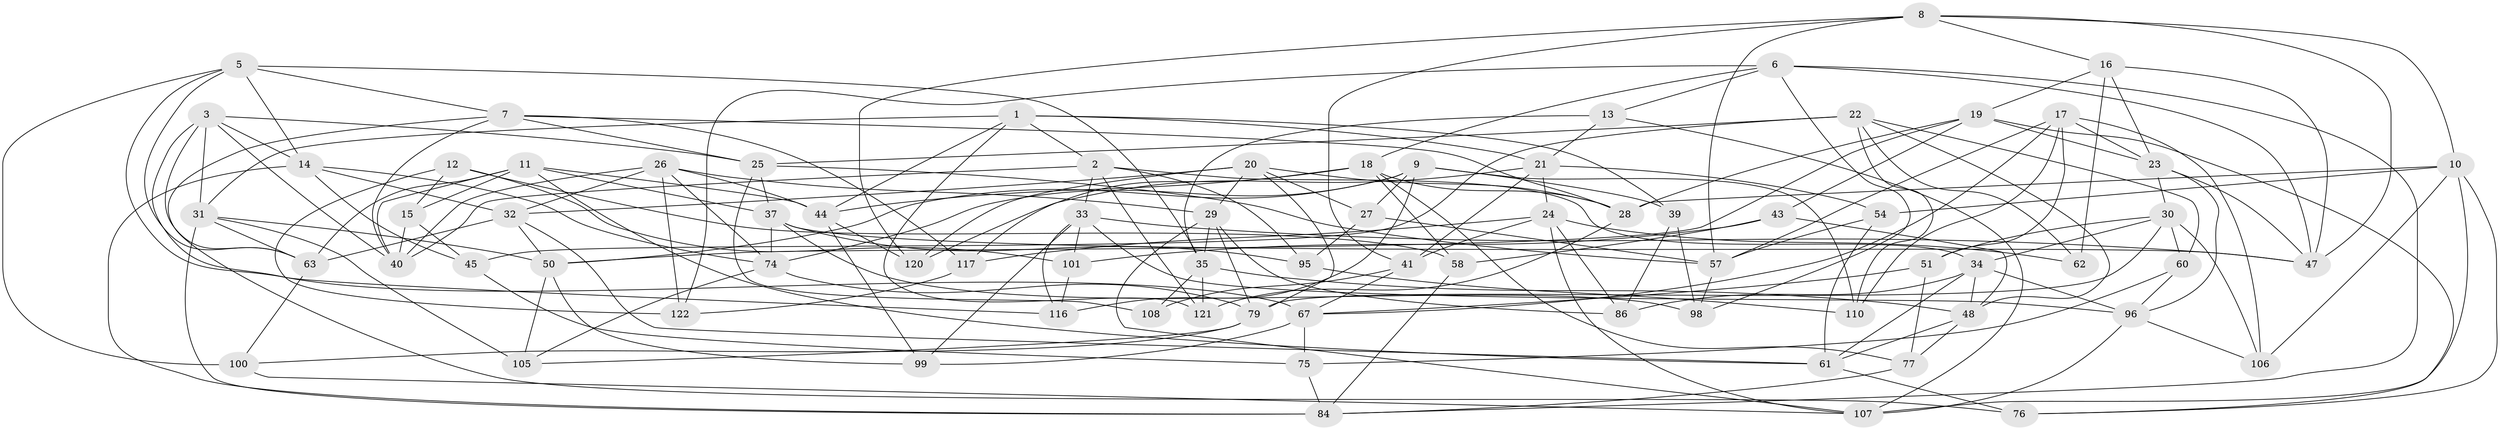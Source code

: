 // Generated by graph-tools (version 1.1) at 2025/52/02/27/25 19:52:31]
// undirected, 76 vertices, 196 edges
graph export_dot {
graph [start="1"]
  node [color=gray90,style=filled];
  1 [super="+93"];
  2 [super="+94"];
  3 [super="+4"];
  5 [super="+53"];
  6 [super="+81"];
  7 [super="+114"];
  8 [super="+70"];
  9 [super="+38"];
  10 [super="+52"];
  11 [super="+56"];
  12;
  13;
  14 [super="+90"];
  15;
  16 [super="+71"];
  17 [super="+64"];
  18 [super="+82"];
  19 [super="+42"];
  20 [super="+80"];
  21 [super="+83"];
  22 [super="+78"];
  23 [super="+49"];
  24 [super="+88"];
  25 [super="+59"];
  26 [super="+36"];
  27;
  28 [super="+55"];
  29 [super="+92"];
  30 [super="+118"];
  31 [super="+68"];
  32 [super="+109"];
  33 [super="+97"];
  34 [super="+69"];
  35 [super="+102"];
  37 [super="+72"];
  39;
  40 [super="+85"];
  41 [super="+65"];
  43;
  44 [super="+46"];
  45;
  47 [super="+103"];
  48 [super="+73"];
  50 [super="+119"];
  51;
  54;
  57 [super="+104"];
  58;
  60;
  61 [super="+66"];
  62;
  63 [super="+112"];
  67 [super="+89"];
  74 [super="+91"];
  75;
  76;
  77;
  79 [super="+111"];
  84 [super="+87"];
  86;
  95;
  96 [super="+115"];
  98;
  99;
  100;
  101;
  105;
  106;
  107 [super="+113"];
  108;
  110;
  116;
  117;
  120;
  121;
  122;
  1 -- 31;
  1 -- 21;
  1 -- 39;
  1 -- 2;
  1 -- 44;
  1 -- 121;
  2 -- 33;
  2 -- 40;
  2 -- 121;
  2 -- 34;
  2 -- 95;
  3 -- 25;
  3 -- 14;
  3 -- 31;
  3 -- 40;
  3 -- 116;
  3 -- 63;
  5 -- 100;
  5 -- 63;
  5 -- 14;
  5 -- 67;
  5 -- 35;
  5 -- 7;
  6 -- 47;
  6 -- 84;
  6 -- 13;
  6 -- 98;
  6 -- 122;
  6 -- 18;
  7 -- 40;
  7 -- 28;
  7 -- 117;
  7 -- 76;
  7 -- 25;
  8 -- 57;
  8 -- 41;
  8 -- 120;
  8 -- 16;
  8 -- 10;
  8 -- 47;
  9 -- 27;
  9 -- 116;
  9 -- 74;
  9 -- 110;
  9 -- 39;
  9 -- 50;
  10 -- 54;
  10 -- 107;
  10 -- 28;
  10 -- 106;
  10 -- 76;
  11 -- 15;
  11 -- 37;
  11 -- 40;
  11 -- 44;
  11 -- 61;
  11 -- 63;
  12 -- 122;
  12 -- 58;
  12 -- 15;
  12 -- 101;
  13 -- 21;
  13 -- 107;
  13 -- 35;
  14 -- 32;
  14 -- 45;
  14 -- 84;
  14 -- 74;
  15 -- 40;
  15 -- 45;
  16 -- 19;
  16 -- 62 [weight=2];
  16 -- 47;
  16 -- 23;
  17 -- 106;
  17 -- 51;
  17 -- 67;
  17 -- 23;
  17 -- 110;
  17 -- 57;
  18 -- 77;
  18 -- 117;
  18 -- 58;
  18 -- 44;
  18 -- 28;
  19 -- 43;
  19 -- 76;
  19 -- 50;
  19 -- 23;
  19 -- 28;
  20 -- 120;
  20 -- 29;
  20 -- 79;
  20 -- 27;
  20 -- 28;
  20 -- 32;
  21 -- 54;
  21 -- 41;
  21 -- 24;
  21 -- 120;
  22 -- 25;
  22 -- 48;
  22 -- 45;
  22 -- 62;
  22 -- 110;
  22 -- 60;
  23 -- 30;
  23 -- 47;
  23 -- 96;
  24 -- 86;
  24 -- 107;
  24 -- 62;
  24 -- 117;
  24 -- 41;
  25 -- 57;
  25 -- 108;
  25 -- 37;
  26 -- 32;
  26 -- 74;
  26 -- 29;
  26 -- 40;
  26 -- 44;
  26 -- 122;
  27 -- 95;
  27 -- 57;
  28 -- 121;
  29 -- 107;
  29 -- 79;
  29 -- 86;
  29 -- 35;
  30 -- 60;
  30 -- 106;
  30 -- 51;
  30 -- 79;
  30 -- 34;
  31 -- 63;
  31 -- 50;
  31 -- 105;
  31 -- 84;
  32 -- 61;
  32 -- 63;
  32 -- 50;
  33 -- 116;
  33 -- 96;
  33 -- 99;
  33 -- 101;
  33 -- 47;
  34 -- 86;
  34 -- 96;
  34 -- 61;
  34 -- 48;
  35 -- 121;
  35 -- 48;
  35 -- 108;
  37 -- 98;
  37 -- 74;
  37 -- 95;
  37 -- 47;
  39 -- 86;
  39 -- 98;
  41 -- 67;
  41 -- 108 [weight=2];
  43 -- 58;
  43 -- 101;
  43 -- 48;
  44 -- 120;
  44 -- 99;
  45 -- 75;
  48 -- 77;
  48 -- 61;
  50 -- 99;
  50 -- 105;
  51 -- 67;
  51 -- 77;
  54 -- 61;
  54 -- 57;
  57 -- 98;
  58 -- 84;
  60 -- 75;
  60 -- 96;
  61 -- 76;
  63 -- 100;
  67 -- 99;
  67 -- 75;
  74 -- 105;
  74 -- 79;
  75 -- 84;
  77 -- 84;
  79 -- 105;
  79 -- 100;
  95 -- 110;
  96 -- 106;
  96 -- 107;
  100 -- 107;
  101 -- 116;
  117 -- 122;
}
